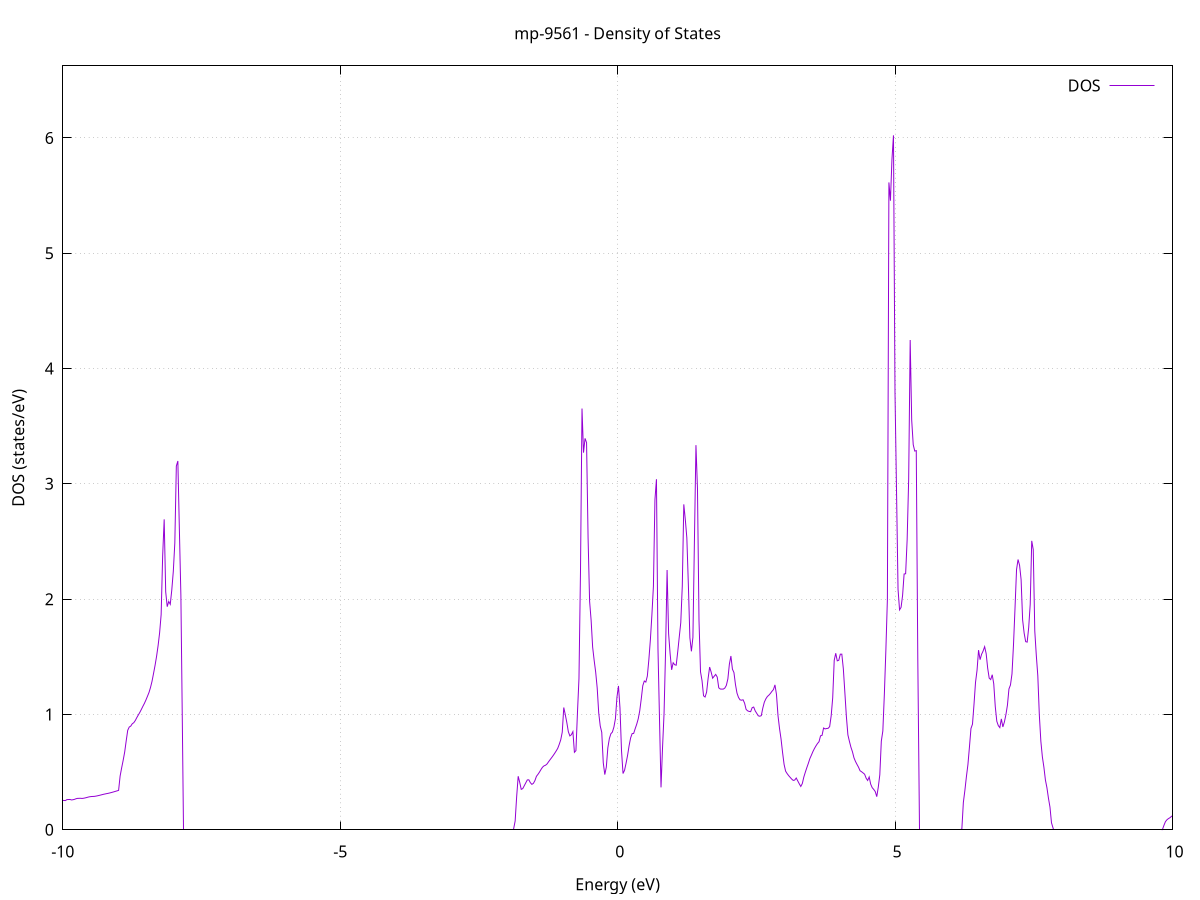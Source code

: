 set title 'mp-9561 - Density of States'
set xlabel 'Energy (eV)'
set ylabel 'DOS (states/eV)'
set grid
set xrange [-10:10]
set yrange [0:6.625]
set xzeroaxis lt -1
set terminal png size 800,600
set output 'mp-9561_dos_gnuplot.png'
plot '-' using 1:2 with lines title 'DOS'
-37.253700 0.000000
-37.226300 0.000000
-37.198900 0.000000
-37.171500 0.000000
-37.144100 0.000000
-37.116700 0.000000
-37.089400 0.000000
-37.062000 0.000000
-37.034600 0.000000
-37.007200 0.000000
-36.979800 0.000000
-36.952500 0.000000
-36.925100 0.000000
-36.897700 0.000000
-36.870300 0.000000
-36.842900 0.000000
-36.815500 0.000000
-36.788200 0.000000
-36.760800 0.000000
-36.733400 0.000000
-36.706000 0.000000
-36.678600 0.000000
-36.651200 0.000000
-36.623900 0.000000
-36.596500 0.000000
-36.569100 0.000000
-36.541700 0.000000
-36.514300 0.000000
-36.486900 0.000000
-36.459600 0.000000
-36.432200 0.000000
-36.404800 0.000000
-36.377400 0.000000
-36.350000 0.000000
-36.322600 0.000000
-36.295300 0.000000
-36.267900 0.000000
-36.240500 0.000000
-36.213100 0.000000
-36.185700 0.000000
-36.158300 0.000000
-36.131000 0.000000
-36.103600 0.000000
-36.076200 0.000000
-36.048800 0.000000
-36.021400 0.000000
-35.994000 0.000000
-35.966700 0.000000
-35.939300 0.000000
-35.911900 0.000000
-35.884500 0.000000
-35.857100 0.000000
-35.829700 0.000000
-35.802400 0.000000
-35.775000 0.000000
-35.747600 0.000000
-35.720200 0.000000
-35.692800 0.000000
-35.665400 0.000000
-35.638100 0.000000
-35.610700 0.000000
-35.583300 0.000000
-35.555900 0.000000
-35.528500 0.000000
-35.501100 0.000000
-35.473800 0.000000
-35.446400 0.000000
-35.419000 0.000000
-35.391600 0.000000
-35.364200 0.000000
-35.336800 0.000000
-35.309500 0.000000
-35.282100 0.000000
-35.254700 0.000000
-35.227300 0.000000
-35.199900 0.000000
-35.172500 0.000000
-35.145200 0.000000
-35.117800 0.000000
-35.090400 0.000000
-35.063000 0.000000
-35.035600 0.000000
-35.008200 0.000000
-34.980900 0.000000
-34.953500 0.000000
-34.926100 0.000000
-34.898700 0.000000
-34.871300 0.000000
-34.843900 0.000000
-34.816600 0.000000
-34.789200 0.000000
-34.761800 13.919600
-34.734400 13.654600
-34.707000 8.464300
-34.679600 13.086300
-34.652300 20.299100
-34.624900 0.000000
-34.597500 0.000000
-34.570100 17.750700
-34.542700 0.000000
-34.515300 0.000000
-34.488000 0.000000
-34.460600 0.000000
-34.433200 0.000000
-34.405800 0.000000
-34.378400 0.000000
-34.351000 0.000000
-34.323700 0.000000
-34.296300 0.000000
-34.268900 0.000000
-34.241500 0.000000
-34.214100 0.000000
-34.186700 0.000000
-34.159400 0.000000
-34.132000 0.000000
-34.104600 0.000000
-34.077200 0.000000
-34.049800 0.000000
-34.022400 0.000000
-33.995100 0.000000
-33.967700 0.000000
-33.940300 0.000000
-33.912900 0.000000
-33.885500 0.000000
-33.858100 0.000000
-33.830800 0.000000
-33.803400 0.000000
-33.776000 0.000000
-33.748600 0.000000
-33.721200 0.000000
-33.693900 0.000000
-33.666500 0.000000
-33.639100 0.000000
-33.611700 0.000000
-33.584300 0.000000
-33.556900 0.000000
-33.529600 0.000000
-33.502200 0.000000
-33.474800 0.000000
-33.447400 0.000000
-33.420000 0.000000
-33.392600 0.000000
-33.365300 0.000000
-33.337900 0.000000
-33.310500 0.000000
-33.283100 0.000000
-33.255700 0.000000
-33.228300 0.000000
-33.201000 0.000000
-33.173600 0.000000
-33.146200 0.000000
-33.118800 0.000000
-33.091400 0.000000
-33.064000 0.000000
-33.036700 0.000000
-33.009300 0.000000
-32.981900 0.000000
-32.954500 0.000000
-32.927100 0.000000
-32.899700 0.000000
-32.872400 0.000000
-32.845000 0.000000
-32.817600 0.000000
-32.790200 0.000000
-32.762800 0.000000
-32.735400 0.000000
-32.708100 0.000000
-32.680700 0.000000
-32.653300 0.000000
-32.625900 0.000000
-32.598500 0.000000
-32.571100 0.000000
-32.543800 0.000000
-32.516400 0.000000
-32.489000 0.000000
-32.461600 0.000000
-32.434200 0.000000
-32.406800 0.000000
-32.379500 0.000000
-32.352100 0.000000
-32.324700 0.000000
-32.297300 0.000000
-32.269900 0.000000
-32.242500 0.000000
-32.215200 0.000000
-32.187800 0.000000
-32.160400 0.000000
-32.133000 0.000000
-32.105600 0.000000
-32.078200 0.000000
-32.050900 0.000000
-32.023500 0.000000
-31.996100 0.000000
-31.968700 0.000000
-31.941300 0.000000
-31.913900 0.000000
-31.886600 0.000000
-31.859200 0.000000
-31.831800 0.000000
-31.804400 0.000000
-31.777000 0.000000
-31.749600 0.000000
-31.722300 0.000000
-31.694900 0.000000
-31.667500 0.000000
-31.640100 0.000000
-31.612700 0.000000
-31.585300 0.000000
-31.558000 0.000000
-31.530600 0.000000
-31.503200 0.000000
-31.475800 0.000000
-31.448400 0.000000
-31.421000 0.000000
-31.393700 0.000000
-31.366300 0.000000
-31.338900 0.000000
-31.311500 0.000000
-31.284100 0.000000
-31.256700 0.000000
-31.229400 0.000000
-31.202000 0.000000
-31.174600 0.000000
-31.147200 0.000000
-31.119800 0.000000
-31.092400 0.000000
-31.065100 0.000000
-31.037700 0.000000
-31.010300 0.000000
-30.982900 0.000000
-30.955500 0.000000
-30.928100 0.000000
-30.900800 0.000000
-30.873400 0.000000
-30.846000 0.000000
-30.818600 0.000000
-30.791200 0.000000
-30.763800 0.000000
-30.736500 0.000000
-30.709100 0.000000
-30.681700 0.000000
-30.654300 0.000000
-30.626900 0.000000
-30.599500 0.000000
-30.572200 0.000000
-30.544800 0.000000
-30.517400 0.000000
-30.490000 0.000000
-30.462600 0.000000
-30.435300 0.000000
-30.407900 0.000000
-30.380500 0.000000
-30.353100 0.000000
-30.325700 0.000000
-30.298300 0.000000
-30.271000 0.000000
-30.243600 0.000000
-30.216200 0.000000
-30.188800 0.000000
-30.161400 0.000000
-30.134000 0.000000
-30.106700 0.000000
-30.079300 0.000000
-30.051900 0.000000
-30.024500 0.000000
-29.997100 0.000000
-29.969700 0.000000
-29.942400 0.000000
-29.915000 0.000000
-29.887600 0.000000
-29.860200 0.000000
-29.832800 0.000000
-29.805400 0.000000
-29.778100 0.000000
-29.750700 0.000000
-29.723300 0.000000
-29.695900 0.000000
-29.668500 0.000000
-29.641100 0.000000
-29.613800 0.000000
-29.586400 0.000000
-29.559000 0.000000
-29.531600 0.000000
-29.504200 0.000000
-29.476800 0.000000
-29.449500 0.000000
-29.422100 0.000000
-29.394700 0.000000
-29.367300 0.000000
-29.339900 0.000000
-29.312500 0.000000
-29.285200 0.000000
-29.257800 0.000000
-29.230400 0.000000
-29.203000 0.000000
-29.175600 0.000000
-29.148200 0.000000
-29.120900 0.000000
-29.093500 0.000000
-29.066100 0.000000
-29.038700 0.000000
-29.011300 0.000000
-28.983900 0.000000
-28.956600 0.000000
-28.929200 0.000000
-28.901800 0.000000
-28.874400 0.000000
-28.847000 0.000000
-28.819600 0.000000
-28.792300 0.000000
-28.764900 0.000000
-28.737500 0.000000
-28.710100 0.000000
-28.682700 0.000000
-28.655300 0.000000
-28.628000 0.000000
-28.600600 0.000000
-28.573200 0.000000
-28.545800 0.000000
-28.518400 0.000000
-28.491000 0.000000
-28.463700 0.000000
-28.436300 0.000000
-28.408900 0.000000
-28.381500 0.000000
-28.354100 0.000000
-28.326700 0.000000
-28.299400 0.000000
-28.272000 0.000000
-28.244600 0.000000
-28.217200 0.000000
-28.189800 0.000000
-28.162400 0.000000
-28.135100 0.000000
-28.107700 0.000000
-28.080300 0.000000
-28.052900 0.000000
-28.025500 0.000000
-27.998100 0.000000
-27.970800 0.000000
-27.943400 0.000000
-27.916000 0.000000
-27.888600 0.000000
-27.861200 0.000000
-27.833800 0.000000
-27.806500 0.000000
-27.779100 0.000000
-27.751700 0.000000
-27.724300 0.000000
-27.696900 0.000000
-27.669500 0.000000
-27.642200 0.000000
-27.614800 0.000000
-27.587400 0.000000
-27.560000 0.000000
-27.532600 0.000000
-27.505200 0.000000
-27.477900 0.000000
-27.450500 0.000000
-27.423100 0.000000
-27.395700 0.000000
-27.368300 0.000000
-27.340900 0.000000
-27.313600 0.000000
-27.286200 0.000000
-27.258800 0.000000
-27.231400 0.000000
-27.204000 0.000000
-27.176700 0.000000
-27.149300 0.000000
-27.121900 0.000000
-27.094500 0.000000
-27.067100 0.000000
-27.039700 0.000000
-27.012400 0.000000
-26.985000 0.000000
-26.957600 0.000000
-26.930200 0.000000
-26.902800 0.000000
-26.875400 0.000000
-26.848100 0.000000
-26.820700 0.000000
-26.793300 0.000000
-26.765900 0.000000
-26.738500 0.000000
-26.711100 0.000000
-26.683800 0.000000
-26.656400 0.000000
-26.629000 0.000000
-26.601600 0.000000
-26.574200 0.000000
-26.546800 0.000000
-26.519500 0.000000
-26.492100 0.000000
-26.464700 0.000000
-26.437300 0.000000
-26.409900 0.000000
-26.382500 0.000000
-26.355200 0.000000
-26.327800 0.000000
-26.300400 0.000000
-26.273000 0.000000
-26.245600 0.000000
-26.218200 0.000000
-26.190900 0.000000
-26.163500 0.000000
-26.136100 0.000000
-26.108700 0.000000
-26.081300 0.000000
-26.053900 0.000000
-26.026600 0.000000
-25.999200 0.000000
-25.971800 0.000000
-25.944400 0.000000
-25.917000 0.000000
-25.889600 0.000000
-25.862300 0.000000
-25.834900 0.000000
-25.807500 0.000000
-25.780100 0.000000
-25.752700 0.000000
-25.725300 0.000000
-25.698000 0.000000
-25.670600 0.000000
-25.643200 0.000000
-25.615800 0.000000
-25.588400 0.000000
-25.561000 0.000000
-25.533700 0.000000
-25.506300 0.000000
-25.478900 0.000000
-25.451500 0.000000
-25.424100 0.000000
-25.396700 0.000000
-25.369400 0.000000
-25.342000 0.000000
-25.314600 0.000000
-25.287200 0.000000
-25.259800 0.000000
-25.232400 0.000000
-25.205100 0.000000
-25.177700 0.000000
-25.150300 0.000000
-25.122900 0.000000
-25.095500 0.000000
-25.068100 0.000000
-25.040800 0.000000
-25.013400 0.000000
-24.986000 0.000000
-24.958600 0.000000
-24.931200 0.000000
-24.903800 0.000000
-24.876500 0.000000
-24.849100 0.000000
-24.821700 0.000000
-24.794300 0.000000
-24.766900 0.000000
-24.739500 0.000000
-24.712200 0.000000
-24.684800 0.000000
-24.657400 0.000000
-24.630000 0.000000
-24.602600 0.000000
-24.575200 0.000000
-24.547900 0.000000
-24.520500 0.000000
-24.493100 0.000000
-24.465700 0.000000
-24.438300 0.000000
-24.410900 0.000000
-24.383600 0.000000
-24.356200 0.000000
-24.328800 0.000000
-24.301400 0.000000
-24.274000 0.000000
-24.246600 0.000000
-24.219300 0.000000
-24.191900 0.000000
-24.164500 0.000000
-24.137100 0.000000
-24.109700 0.000000
-24.082300 0.000000
-24.055000 0.000000
-24.027600 0.000000
-24.000200 0.000000
-23.972800 0.000000
-23.945400 0.000000
-23.918000 0.000000
-23.890700 0.000000
-23.863300 0.000000
-23.835900 0.000000
-23.808500 0.000000
-23.781100 0.000000
-23.753800 0.000000
-23.726400 0.000000
-23.699000 0.000000
-23.671600 0.000000
-23.644200 0.000000
-23.616800 0.000000
-23.589500 0.000000
-23.562100 0.000000
-23.534700 0.000000
-23.507300 0.000000
-23.479900 0.000000
-23.452500 0.000000
-23.425200 0.000000
-23.397800 0.000000
-23.370400 0.000000
-23.343000 0.000000
-23.315600 0.000000
-23.288200 0.000000
-23.260900 0.000000
-23.233500 0.000000
-23.206100 0.000000
-23.178700 0.000000
-23.151300 0.000000
-23.123900 0.000000
-23.096600 0.000000
-23.069200 0.000000
-23.041800 0.000000
-23.014400 0.000000
-22.987000 0.000000
-22.959600 0.000000
-22.932300 0.000000
-22.904900 0.000000
-22.877500 0.000000
-22.850100 0.000000
-22.822700 0.000000
-22.795300 0.000000
-22.768000 0.000000
-22.740600 0.000000
-22.713200 0.000000
-22.685800 0.000000
-22.658400 0.000000
-22.631000 0.000000
-22.603700 0.000000
-22.576300 0.000000
-22.548900 0.000000
-22.521500 0.000000
-22.494100 0.000000
-22.466700 0.000000
-22.439400 0.000000
-22.412000 0.000000
-22.384600 0.000000
-22.357200 0.000000
-22.329800 0.000000
-22.302400 0.000000
-22.275100 0.000000
-22.247700 0.000000
-22.220300 0.000000
-22.192900 0.000000
-22.165500 0.000000
-22.138100 0.000000
-22.110800 0.000000
-22.083400 0.000000
-22.056000 0.000000
-22.028600 0.000000
-22.001200 0.000000
-21.973800 0.000000
-21.946500 0.000000
-21.919100 0.000000
-21.891700 0.000000
-21.864300 0.000000
-21.836900 0.000000
-21.809500 0.000000
-21.782200 0.000000
-21.754800 0.000000
-21.727400 0.000000
-21.700000 0.000000
-21.672600 0.000000
-21.645200 0.000000
-21.617900 0.000000
-21.590500 0.000000
-21.563100 0.000000
-21.535700 0.000000
-21.508300 0.000000
-21.480900 0.000000
-21.453600 0.000000
-21.426200 0.000000
-21.398800 0.000000
-21.371400 0.000000
-21.344000 0.000000
-21.316600 0.000000
-21.289300 0.000000
-21.261900 0.000000
-21.234500 0.000000
-21.207100 0.000000
-21.179700 0.000000
-21.152300 0.000000
-21.125000 0.000000
-21.097600 0.000000
-21.070200 0.000000
-21.042800 0.000000
-21.015400 0.000000
-20.988000 0.000000
-20.960700 0.000000
-20.933300 0.000000
-20.905900 0.000000
-20.878500 0.000000
-20.851100 0.000000
-20.823700 0.000000
-20.796400 0.000000
-20.769000 0.000000
-20.741600 0.000000
-20.714200 0.000000
-20.686800 0.000000
-20.659400 0.000000
-20.632100 0.000000
-20.604700 0.000000
-20.577300 0.000000
-20.549900 0.000000
-20.522500 0.000000
-20.495200 0.000000
-20.467800 0.000000
-20.440400 0.000000
-20.413000 0.000000
-20.385600 0.000000
-20.358200 0.000000
-20.330900 0.000000
-20.303500 0.000000
-20.276100 0.000000
-20.248700 0.000000
-20.221300 0.000000
-20.193900 0.000000
-20.166600 0.000000
-20.139200 0.000000
-20.111800 0.000000
-20.084400 0.000000
-20.057000 0.000000
-20.029600 0.000000
-20.002300 0.000000
-19.974900 0.000000
-19.947500 0.000000
-19.920100 0.000000
-19.892700 0.000000
-19.865300 0.000000
-19.838000 0.000000
-19.810600 0.000000
-19.783200 0.000000
-19.755800 0.000000
-19.728400 0.000000
-19.701000 0.000000
-19.673700 0.000000
-19.646300 0.000000
-19.618900 0.000000
-19.591500 0.000000
-19.564100 0.000000
-19.536700 0.000000
-19.509400 0.000000
-19.482000 0.000000
-19.454600 0.000000
-19.427200 0.000000
-19.399800 0.000000
-19.372400 0.000000
-19.345100 0.000000
-19.317700 0.000000
-19.290300 0.000000
-19.262900 0.000000
-19.235500 0.000000
-19.208100 0.000000
-19.180800 0.000000
-19.153400 0.000000
-19.126000 0.000000
-19.098600 0.000000
-19.071200 0.000000
-19.043800 0.000000
-19.016500 0.000000
-18.989100 0.000000
-18.961700 0.000000
-18.934300 0.000000
-18.906900 0.000000
-18.879500 0.000000
-18.852200 0.000000
-18.824800 0.000000
-18.797400 0.000000
-18.770000 0.000000
-18.742600 0.000000
-18.715200 0.000000
-18.687900 0.000000
-18.660500 0.000000
-18.633100 0.000000
-18.605700 0.000000
-18.578300 0.000000
-18.550900 0.000000
-18.523600 0.000000
-18.496200 0.000000
-18.468800 0.000000
-18.441400 0.000000
-18.414000 0.000000
-18.386600 0.000000
-18.359300 0.000000
-18.331900 0.000000
-18.304500 0.000000
-18.277100 0.000000
-18.249700 0.000000
-18.222300 0.000000
-18.195000 0.000000
-18.167600 0.000000
-18.140200 0.000000
-18.112800 0.000000
-18.085400 0.000000
-18.058000 0.000000
-18.030700 0.000000
-18.003300 0.000000
-17.975900 0.000000
-17.948500 0.000000
-17.921100 0.000000
-17.893700 0.000000
-17.866400 0.000000
-17.839000 0.000000
-17.811600 0.000000
-17.784200 0.000000
-17.756800 0.000000
-17.729400 0.000000
-17.702100 0.000000
-17.674700 0.000000
-17.647300 0.000000
-17.619900 0.000000
-17.592500 0.000000
-17.565100 0.000000
-17.537800 0.000000
-17.510400 0.000000
-17.483000 0.000000
-17.455600 0.000000
-17.428200 0.000000
-17.400800 0.000000
-17.373500 0.000000
-17.346100 0.000000
-17.318700 0.000000
-17.291300 0.000000
-17.263900 0.000000
-17.236600 0.000000
-17.209200 0.000000
-17.181800 0.000000
-17.154400 0.000000
-17.127000 0.000000
-17.099600 0.000000
-17.072300 0.000000
-17.044900 0.000000
-17.017500 0.000000
-16.990100 0.000000
-16.962700 0.000000
-16.935300 0.000000
-16.908000 0.000000
-16.880600 0.000000
-16.853200 0.000000
-16.825800 0.000000
-16.798400 0.000000
-16.771000 0.000000
-16.743700 0.000000
-16.716300 0.000000
-16.688900 0.000000
-16.661500 0.000000
-16.634100 0.000000
-16.606700 0.000000
-16.579400 0.000000
-16.552000 0.000000
-16.524600 0.000000
-16.497200 0.000000
-16.469800 0.000000
-16.442400 0.000000
-16.415100 0.000000
-16.387700 0.000000
-16.360300 0.000000
-16.332900 0.000000
-16.305500 0.000000
-16.278100 0.000000
-16.250800 0.000000
-16.223400 0.000000
-16.196000 0.000000
-16.168600 0.000000
-16.141200 0.000000
-16.113800 0.000000
-16.086500 0.000000
-16.059100 0.000000
-16.031700 0.000000
-16.004300 0.000000
-15.976900 0.000000
-15.949500 0.000000
-15.922200 0.000000
-15.894800 0.000000
-15.867400 0.000000
-15.840000 0.000000
-15.812600 0.000000
-15.785200 0.000000
-15.757900 0.000000
-15.730500 0.000000
-15.703100 0.000000
-15.675700 0.000000
-15.648300 0.000000
-15.620900 0.000000
-15.593600 0.000000
-15.566200 0.000000
-15.538800 0.000000
-15.511400 0.000000
-15.484000 0.000000
-15.456600 0.000000
-15.429300 0.000000
-15.401900 0.000000
-15.374500 0.000000
-15.347100 0.000000
-15.319700 0.000000
-15.292300 0.000000
-15.265000 0.000000
-15.237600 0.000000
-15.210200 0.000000
-15.182800 0.000000
-15.155400 0.000000
-15.128000 0.000000
-15.100700 0.000000
-15.073300 0.000000
-15.045900 0.000000
-15.018500 0.000000
-14.991100 0.000000
-14.963700 0.000000
-14.936400 0.000000
-14.909000 0.000000
-14.881600 0.000000
-14.854200 0.000000
-14.826800 0.000000
-14.799400 0.000000
-14.772100 0.000000
-14.744700 0.000000
-14.717300 0.000000
-14.689900 0.000000
-14.662500 0.000000
-14.635100 0.000000
-14.607800 0.000000
-14.580400 0.000000
-14.553000 0.000000
-14.525600 0.000000
-14.498200 0.000000
-14.470800 0.000000
-14.443500 0.000000
-14.416100 0.000000
-14.388700 0.000000
-14.361300 0.000000
-14.333900 0.000000
-14.306500 0.000000
-14.279200 0.000000
-14.251800 0.000000
-14.224400 0.000000
-14.197000 0.000000
-14.169600 0.000000
-14.142200 0.000000
-14.114900 0.000000
-14.087500 0.000000
-14.060100 0.000000
-14.032700 0.000000
-14.005300 0.000000
-13.978000 0.000000
-13.950600 0.000000
-13.923200 0.000000
-13.895800 0.000000
-13.868400 0.000000
-13.841000 0.000000
-13.813700 0.000000
-13.786300 0.000000
-13.758900 0.000000
-13.731500 0.000000
-13.704100 0.000000
-13.676700 0.000000
-13.649400 0.000000
-13.622000 0.000000
-13.594600 0.000000
-13.567200 0.000000
-13.539800 0.000000
-13.512400 0.000000
-13.485100 0.000000
-13.457700 0.000000
-13.430300 0.000000
-13.402900 0.000000
-13.375500 0.000000
-13.348100 0.000000
-13.320800 0.000000
-13.293400 0.000000
-13.266000 0.000000
-13.238600 0.000000
-13.211200 0.000000
-13.183800 0.000000
-13.156500 0.000000
-13.129100 0.000000
-13.101700 0.000000
-13.074300 0.000000
-13.046900 0.000000
-13.019500 0.000000
-12.992200 0.000000
-12.964800 0.000000
-12.937400 0.000000
-12.910000 0.000000
-12.882600 0.000000
-12.855200 0.000000
-12.827900 0.000000
-12.800500 0.000000
-12.773100 0.000000
-12.745700 0.000000
-12.718300 0.000000
-12.690900 0.000000
-12.663600 0.000000
-12.636200 0.000000
-12.608800 0.000000
-12.581400 0.000000
-12.554000 0.000000
-12.526600 0.000000
-12.499300 0.000000
-12.471900 0.000000
-12.444500 0.000000
-12.417100 0.000000
-12.389700 0.000000
-12.362300 0.000000
-12.335000 0.000000
-12.307600 0.000000
-12.280200 0.000000
-12.252800 0.000000
-12.225400 0.000000
-12.198000 0.000000
-12.170700 0.000000
-12.143300 0.000000
-12.115900 0.000000
-12.088500 0.000000
-12.061100 0.000000
-12.033700 0.000000
-12.006400 0.000000
-11.979000 0.000000
-11.951600 0.000000
-11.924200 0.000000
-11.896800 0.000000
-11.869400 0.000000
-11.842100 0.000000
-11.814700 0.000000
-11.787300 0.000000
-11.759900 0.000000
-11.732500 0.000000
-11.705100 0.000000
-11.677800 0.000000
-11.650400 0.000000
-11.623000 0.000000
-11.595600 0.000000
-11.568200 0.000000
-11.540800 0.000000
-11.513500 0.000000
-11.486100 0.000000
-11.458700 0.000000
-11.431300 0.000000
-11.403900 0.000000
-11.376500 0.000000
-11.349200 0.000000
-11.321800 0.000000
-11.294400 0.000000
-11.267000 0.000000
-11.239600 0.000000
-11.212200 0.000000
-11.184900 0.000000
-11.157500 0.000000
-11.130100 0.000000
-11.102700 0.000000
-11.075300 0.000000
-11.047900 0.000000
-11.020600 0.000000
-10.993200 0.000000
-10.965800 0.000000
-10.938400 0.000000
-10.911000 0.000000
-10.883600 0.000000
-10.856300 0.000000
-10.828900 0.000000
-10.801500 0.000000
-10.774100 0.000000
-10.746700 0.000000
-10.719400 0.000000
-10.692000 0.000000
-10.664600 0.000000
-10.637200 0.000000
-10.609800 0.000000
-10.582400 0.000000
-10.555100 0.000000
-10.527700 0.000000
-10.500300 0.000000
-10.472900 0.000000
-10.445500 0.000000
-10.418100 0.000000
-10.390800 0.000000
-10.363400 0.000000
-10.336000 0.000000
-10.308600 0.000000
-10.281200 0.000000
-10.253800 0.000000
-10.226500 0.000000
-10.199100 0.000000
-10.171700 0.007000
-10.144300 0.107400
-10.116900 0.142400
-10.089500 0.214500
-10.062200 0.266300
-10.034800 0.250600
-10.007400 0.254700
-9.980000 0.254200
-9.952600 0.253200
-9.925200 0.261800
-9.897900 0.262300
-9.870500 0.262900
-9.843100 0.258800
-9.815700 0.260600
-9.788300 0.264000
-9.760900 0.269200
-9.733600 0.272500
-9.706200 0.272700
-9.678800 0.273000
-9.651400 0.271800
-9.624000 0.273600
-9.596600 0.276400
-9.569300 0.279700
-9.541900 0.283500
-9.514500 0.286400
-9.487100 0.288100
-9.459700 0.289100
-9.432300 0.289600
-9.405000 0.291700
-9.377600 0.294400
-9.350200 0.297500
-9.322800 0.300700
-9.295400 0.304100
-9.268000 0.307500
-9.240700 0.310300
-9.213300 0.313200
-9.185900 0.315700
-9.158500 0.318800
-9.131100 0.322200
-9.103700 0.325800
-9.076400 0.329700
-9.049000 0.333600
-9.021600 0.337500
-8.994200 0.341700
-8.966800 0.465900
-8.939400 0.536600
-8.912100 0.601700
-8.884700 0.674000
-8.857300 0.771100
-8.829900 0.862600
-8.802500 0.891000
-8.775100 0.899000
-8.747800 0.919500
-8.720400 0.928700
-8.693000 0.947900
-8.665600 0.973400
-8.638200 0.996100
-8.610800 1.018900
-8.583500 1.044500
-8.556100 1.071200
-8.528700 1.096600
-8.501300 1.125800
-8.473900 1.157900
-8.446500 1.190500
-8.419200 1.234000
-8.391800 1.287700
-8.364400 1.355700
-8.337000 1.425900
-8.309600 1.504400
-8.282200 1.597900
-8.254900 1.708200
-8.227500 1.865800
-8.200100 2.376300
-8.172700 2.692300
-8.145300 2.063200
-8.117900 1.934800
-8.090600 1.980200
-8.063200 1.955300
-8.035800 2.078600
-8.008400 2.240400
-7.981000 2.486900
-7.953600 3.154900
-7.926300 3.198200
-7.898900 2.606200
-7.871500 2.028900
-7.844100 0.869400
-7.816700 0.000000
-7.789300 0.000000
-7.762000 0.000000
-7.734600 0.000000
-7.707200 0.000000
-7.679800 0.000000
-7.652400 0.000000
-7.625000 0.000000
-7.597700 0.000000
-7.570300 0.000000
-7.542900 0.000000
-7.515500 0.000000
-7.488100 0.000000
-7.460800 0.000000
-7.433400 0.000000
-7.406000 0.000000
-7.378600 0.000000
-7.351200 0.000000
-7.323800 0.000000
-7.296500 0.000000
-7.269100 0.000000
-7.241700 0.000000
-7.214300 0.000000
-7.186900 0.000000
-7.159500 0.000000
-7.132200 0.000000
-7.104800 0.000000
-7.077400 0.000000
-7.050000 0.000000
-7.022600 0.000000
-6.995200 0.000000
-6.967900 0.000000
-6.940500 0.000000
-6.913100 0.000000
-6.885700 0.000000
-6.858300 0.000000
-6.830900 0.000000
-6.803600 0.000000
-6.776200 0.000000
-6.748800 0.000000
-6.721400 0.000000
-6.694000 0.000000
-6.666600 0.000000
-6.639300 0.000000
-6.611900 0.000000
-6.584500 0.000000
-6.557100 0.000000
-6.529700 0.000000
-6.502300 0.000000
-6.475000 0.000000
-6.447600 0.000000
-6.420200 0.000000
-6.392800 0.000000
-6.365400 0.000000
-6.338000 0.000000
-6.310700 0.000000
-6.283300 0.000000
-6.255900 0.000000
-6.228500 0.000000
-6.201100 0.000000
-6.173700 0.000000
-6.146400 0.000000
-6.119000 0.000000
-6.091600 0.000000
-6.064200 0.000000
-6.036800 0.000000
-6.009400 0.000000
-5.982100 0.000000
-5.954700 0.000000
-5.927300 0.000000
-5.899900 0.000000
-5.872500 0.000000
-5.845100 0.000000
-5.817800 0.000000
-5.790400 0.000000
-5.763000 0.000000
-5.735600 0.000000
-5.708200 0.000000
-5.680800 0.000000
-5.653500 0.000000
-5.626100 0.000000
-5.598700 0.000000
-5.571300 0.000000
-5.543900 0.000000
-5.516500 0.000000
-5.489200 0.000000
-5.461800 0.000000
-5.434400 0.000000
-5.407000 0.000000
-5.379600 0.000000
-5.352200 0.000000
-5.324900 0.000000
-5.297500 0.000000
-5.270100 0.000000
-5.242700 0.000000
-5.215300 0.000000
-5.187900 0.000000
-5.160600 0.000000
-5.133200 0.000000
-5.105800 0.000000
-5.078400 0.000000
-5.051000 0.000000
-5.023600 0.000000
-4.996300 0.000000
-4.968900 0.000000
-4.941500 0.000000
-4.914100 0.000000
-4.886700 0.000000
-4.859300 0.000000
-4.832000 0.000000
-4.804600 0.000000
-4.777200 0.000000
-4.749800 0.000000
-4.722400 0.000000
-4.695000 0.000000
-4.667700 0.000000
-4.640300 0.000000
-4.612900 0.000000
-4.585500 0.000000
-4.558100 0.000000
-4.530700 0.000000
-4.503400 0.000000
-4.476000 0.000000
-4.448600 0.000000
-4.421200 0.000000
-4.393800 0.000000
-4.366400 0.000000
-4.339100 0.000000
-4.311700 0.000000
-4.284300 0.000000
-4.256900 0.000000
-4.229500 0.000000
-4.202200 0.000000
-4.174800 0.000000
-4.147400 0.000000
-4.120000 0.000000
-4.092600 0.000000
-4.065200 0.000000
-4.037900 0.000000
-4.010500 0.000000
-3.983100 0.000000
-3.955700 0.000000
-3.928300 0.000000
-3.900900 0.000000
-3.873600 0.000000
-3.846200 0.000000
-3.818800 0.000000
-3.791400 0.000000
-3.764000 0.000000
-3.736600 0.000000
-3.709300 0.000000
-3.681900 0.000000
-3.654500 0.000000
-3.627100 0.000000
-3.599700 0.000000
-3.572300 0.000000
-3.545000 0.000000
-3.517600 0.000000
-3.490200 0.000000
-3.462800 0.000000
-3.435400 0.000000
-3.408000 0.000000
-3.380700 0.000000
-3.353300 0.000000
-3.325900 0.000000
-3.298500 0.000000
-3.271100 0.000000
-3.243700 0.000000
-3.216400 0.000000
-3.189000 0.000000
-3.161600 0.000000
-3.134200 0.000000
-3.106800 0.000000
-3.079400 0.000000
-3.052100 0.000000
-3.024700 0.000000
-2.997300 0.000000
-2.969900 0.000000
-2.942500 0.000000
-2.915100 0.000000
-2.887800 0.000000
-2.860400 0.000000
-2.833000 0.000000
-2.805600 0.000000
-2.778200 0.000000
-2.750800 0.000000
-2.723500 0.000000
-2.696100 0.000000
-2.668700 0.000000
-2.641300 0.000000
-2.613900 0.000000
-2.586500 0.000000
-2.559200 0.000000
-2.531800 0.000000
-2.504400 0.000000
-2.477000 0.000000
-2.449600 0.000000
-2.422200 0.000000
-2.394900 0.000000
-2.367500 0.000000
-2.340100 0.000000
-2.312700 0.000000
-2.285300 0.000000
-2.257900 0.000000
-2.230600 0.000000
-2.203200 0.000000
-2.175800 0.000000
-2.148400 0.000000
-2.121000 0.000000
-2.093600 0.000000
-2.066300 0.000000
-2.038900 0.000000
-2.011500 0.000000
-1.984100 0.000000
-1.956700 0.000000
-1.929300 0.000000
-1.902000 0.000000
-1.874600 0.000000
-1.847200 0.076000
-1.819800 0.289100
-1.792400 0.464300
-1.765000 0.411100
-1.737700 0.350600
-1.710300 0.357000
-1.682900 0.382100
-1.655500 0.407300
-1.628100 0.432400
-1.600700 0.433300
-1.573400 0.408600
-1.546000 0.393900
-1.518600 0.402500
-1.491200 0.426400
-1.463800 0.463500
-1.436400 0.480700
-1.409100 0.500200
-1.381700 0.522700
-1.354300 0.542500
-1.326900 0.554300
-1.299500 0.559800
-1.272100 0.571000
-1.244800 0.590100
-1.217400 0.608000
-1.190000 0.625200
-1.162600 0.643400
-1.135200 0.662900
-1.107800 0.683600
-1.080500 0.705500
-1.053100 0.740200
-1.025700 0.780000
-0.998300 0.846400
-0.970900 1.060300
-0.943600 0.998500
-0.916200 0.930700
-0.888800 0.851100
-0.861400 0.814100
-0.834000 0.824400
-0.806600 0.851000
-0.779300 0.672000
-0.751900 0.686300
-0.724500 1.013100
-0.697100 1.311300
-0.669700 2.234600
-0.642300 3.653300
-0.615000 3.270600
-0.587600 3.394500
-0.560200 3.357600
-0.532800 2.532000
-0.505400 1.981400
-0.478000 1.816800
-0.450700 1.584200
-0.423300 1.469300
-0.395900 1.367300
-0.368500 1.229500
-0.341100 1.013300
-0.313700 0.900400
-0.286400 0.844800
-0.259000 0.581000
-0.231600 0.478700
-0.204200 0.543200
-0.176800 0.710600
-0.149400 0.791000
-0.122100 0.832700
-0.094700 0.847200
-0.067300 0.891000
-0.039900 0.963900
-0.012500 1.149500
0.014900 1.247400
0.042200 1.055200
0.069600 0.686300
0.097000 0.487800
0.124400 0.516200
0.151800 0.577600
0.179200 0.646000
0.206500 0.729600
0.233900 0.796600
0.261300 0.834000
0.288700 0.835800
0.316100 0.876900
0.343500 0.915200
0.370800 0.961900
0.398200 1.031700
0.425600 1.135000
0.453000 1.249300
0.480400 1.290100
0.507800 1.281000
0.535100 1.332800
0.562500 1.475500
0.589900 1.647500
0.617300 1.863800
0.644700 2.111200
0.672100 2.861400
0.699400 3.040100
0.726800 1.571200
0.754200 0.965200
0.781600 0.367500
0.809000 0.712800
0.836400 1.008700
0.863700 1.549800
0.891100 2.252700
0.918500 1.701100
0.945900 1.525400
0.973300 1.387100
1.000700 1.448600
1.028000 1.431300
1.055400 1.427400
1.082800 1.543400
1.110200 1.670500
1.137600 1.795900
1.165000 2.114100
1.192300 2.822200
1.219700 2.689100
1.247100 2.531200
1.274500 2.125500
1.301900 1.665300
1.329300 1.547700
1.356600 1.668500
1.384000 2.513300
1.411400 3.335700
1.438800 2.958600
1.466200 1.818100
1.493600 1.369300
1.520900 1.293100
1.548300 1.161900
1.575700 1.151300
1.603100 1.193200
1.630500 1.312400
1.657900 1.411200
1.685200 1.367700
1.712600 1.314700
1.740000 1.331500
1.767400 1.347400
1.794800 1.324200
1.822200 1.231100
1.849500 1.220700
1.876900 1.219900
1.904300 1.220200
1.931700 1.228900
1.959100 1.252100
1.986500 1.308300
2.013800 1.436300
2.041200 1.507100
2.068600 1.393000
2.096000 1.363600
2.123400 1.259800
2.150800 1.185600
2.178100 1.147800
2.205500 1.127100
2.232900 1.123700
2.260300 1.127500
2.287700 1.098400
2.315100 1.044200
2.342400 1.031600
2.369800 1.026300
2.397200 1.024300
2.424600 1.059100
2.452000 1.064400
2.479300 1.031200
2.506700 1.010000
2.534100 0.988600
2.561500 0.984700
2.588900 0.989900
2.616300 1.055500
2.643600 1.106600
2.671000 1.135400
2.698400 1.155800
2.725800 1.167500
2.753200 1.182500
2.780600 1.200400
2.807900 1.216000
2.835300 1.256700
2.862700 1.172800
2.890100 0.990000
2.917500 0.878500
2.944900 0.787700
2.972200 0.671200
2.999600 0.567600
3.027000 0.508700
3.054400 0.487400
3.081800 0.469700
3.109200 0.454700
3.136500 0.439900
3.163900 0.428200
3.191300 0.431100
3.218700 0.448800
3.246100 0.423700
3.273500 0.398500
3.300800 0.375700
3.328200 0.400800
3.355600 0.457300
3.383000 0.500100
3.410400 0.539900
3.437800 0.577600
3.465100 0.618300
3.492500 0.647700
3.519900 0.678900
3.547300 0.705200
3.574700 0.727900
3.602100 0.748400
3.629400 0.763900
3.656800 0.814800
3.684200 0.818800
3.711600 0.882700
3.739000 0.874800
3.766400 0.878200
3.793700 0.880000
3.821100 0.894600
3.848500 0.988500
3.875900 1.144300
3.903300 1.469700
3.930700 1.530900
3.958000 1.465100
3.985400 1.469900
4.012800 1.522800
4.040200 1.523200
4.067600 1.396400
4.095000 1.191100
4.122300 0.983200
4.149700 0.823100
4.177100 0.766900
4.204500 0.715800
4.231900 0.676400
4.259300 0.624200
4.286600 0.592300
4.314000 0.566800
4.341400 0.542700
4.368800 0.511900
4.396200 0.503400
4.423600 0.492900
4.450900 0.482000
4.478300 0.447700
4.505700 0.427800
4.533100 0.458100
4.560500 0.395700
4.587900 0.365200
4.615200 0.350000
4.642600 0.331300
4.670000 0.287200
4.697400 0.369500
4.724800 0.476600
4.752200 0.769100
4.779500 0.857000
4.806900 1.175700
4.834300 1.559500
4.861700 2.000900
4.889100 5.614200
4.916500 5.455900
4.943800 5.812100
4.971200 6.022500
4.998600 3.798200
5.026000 2.943700
5.053400 2.085900
5.080800 1.907200
5.108100 1.929000
5.135500 2.032700
5.162900 2.218300
5.190300 2.220400
5.217700 2.515900
5.245100 3.040600
5.272400 4.247400
5.299800 3.551100
5.327200 3.339700
5.354600 3.284500
5.382000 3.288200
5.409400 1.487800
5.436700 0.000000
5.464100 0.000000
5.491500 0.000000
5.518900 0.000000
5.546300 0.000000
5.573700 0.000000
5.601000 0.000000
5.628400 0.000000
5.655800 0.000000
5.683200 0.000000
5.710600 0.000000
5.737900 0.000000
5.765300 0.000000
5.792700 0.000000
5.820100 0.000000
5.847500 0.000000
5.874900 0.000000
5.902200 0.000000
5.929600 0.000000
5.957000 0.000000
5.984400 0.000000
6.011800 0.000000
6.039200 0.000000
6.066500 0.000000
6.093900 0.000000
6.121300 0.000000
6.148700 0.000000
6.176100 0.000000
6.203500 0.005900
6.230800 0.237400
6.258200 0.341300
6.285600 0.459900
6.313000 0.565600
6.340400 0.717900
6.367800 0.878300
6.395100 0.915600
6.422500 1.087100
6.449900 1.278300
6.477300 1.383000
6.504700 1.558100
6.532100 1.475100
6.559400 1.522200
6.586800 1.550400
6.614200 1.587900
6.641600 1.527900
6.669000 1.401300
6.696400 1.315000
6.723700 1.302900
6.751100 1.344700
6.778500 1.265600
6.805900 1.068200
6.833300 0.941400
6.860700 0.903300
6.888000 0.886000
6.915400 0.961700
6.942800 0.891800
6.970200 0.934900
6.997600 0.998200
7.025000 1.080400
7.052300 1.221200
7.079700 1.255800
7.107100 1.351600
7.134500 1.605500
7.161900 1.923500
7.189300 2.257300
7.216600 2.343800
7.244000 2.293700
7.271400 2.169700
7.298800 1.820000
7.326200 1.705600
7.353600 1.631600
7.380900 1.627500
7.408300 1.754400
7.435700 1.956400
7.463100 2.505700
7.490500 2.429900
7.517900 1.724500
7.545200 1.514200
7.572600 1.335400
7.600000 0.995400
7.627400 0.767700
7.654800 0.631900
7.682200 0.542800
7.709500 0.431900
7.736900 0.364800
7.764300 0.273900
7.791700 0.196800
7.819100 0.060600
7.846500 0.000000
7.873800 0.000000
7.901200 0.000000
7.928600 0.000000
7.956000 0.000000
7.983400 0.000000
8.010800 0.000000
8.038100 0.000000
8.065500 0.000000
8.092900 0.000000
8.120300 0.000000
8.147700 0.000000
8.175100 0.000000
8.202400 0.000000
8.229800 0.000000
8.257200 0.000000
8.284600 0.000000
8.312000 0.000000
8.339400 0.000000
8.366700 0.000000
8.394100 0.000000
8.421500 0.000000
8.448900 0.000000
8.476300 0.000000
8.503700 0.000000
8.531000 0.000000
8.558400 0.000000
8.585800 0.000000
8.613200 0.000000
8.640600 0.000000
8.668000 0.000000
8.695300 0.000000
8.722700 0.000000
8.750100 0.000000
8.777500 0.000000
8.804900 0.000000
8.832300 0.000000
8.859600 0.000000
8.887000 0.000000
8.914400 0.000000
8.941800 0.000000
8.969200 0.000000
8.996500 0.000000
9.023900 0.000000
9.051300 0.000000
9.078700 0.000000
9.106100 0.000000
9.133500 0.000000
9.160800 0.000000
9.188200 0.000000
9.215600 0.000000
9.243000 0.000000
9.270400 0.000000
9.297800 0.000000
9.325100 0.000000
9.352500 0.000000
9.379900 0.000000
9.407300 0.000000
9.434700 0.000000
9.462100 0.000000
9.489400 0.000000
9.516800 0.000000
9.544200 0.000000
9.571600 0.000000
9.599000 0.000000
9.626400 0.000000
9.653700 0.000000
9.681100 0.000000
9.708500 0.000000
9.735900 0.000000
9.763300 0.000000
9.790700 0.000000
9.818000 0.001300
9.845400 0.037900
9.872800 0.070400
9.900200 0.086900
9.927600 0.097200
9.955000 0.104800
9.982300 0.116500
10.009700 0.124200
10.037100 0.129900
10.064500 0.137000
10.091900 0.144500
10.119300 0.151400
10.146600 0.157500
10.174000 0.164200
10.201400 0.171700
10.228800 0.180400
10.256200 0.189400
10.283600 0.198300
10.310900 0.206800
10.338300 0.214000
10.365700 0.220700
10.393100 0.227800
10.420500 0.235100
10.447900 0.244000
10.475200 0.258500
10.502600 0.279600
10.530000 0.304900
10.557400 0.341200
10.584800 0.352300
10.612200 0.367300
10.639500 0.385300
10.666900 0.407900
10.694300 0.436700
10.721700 0.469500
10.749100 0.515400
10.776500 0.561500
10.803800 0.612900
10.831200 0.656100
10.858600 0.698200
10.886000 0.760800
10.913400 0.860700
10.940800 0.957300
10.968100 0.983600
10.995500 0.997800
11.022900 1.019000
11.050300 0.974500
11.077700 0.969100
11.105100 0.963800
11.132400 0.959400
11.159800 0.957100
11.187200 0.966000
11.214600 0.980200
11.242000 0.982000
11.269400 0.995300
11.296700 1.006800
11.324100 1.010200
11.351500 1.002500
11.378900 0.991200
11.406300 0.998400
11.433700 1.018400
11.461000 1.021500
11.488400 1.016000
11.515800 1.007600
11.543200 1.011600
11.570600 1.021400
11.598000 1.017300
11.625300 1.043700
11.652700 1.086700
11.680100 1.132300
11.707500 1.118400
11.734900 1.116500
11.762300 1.109100
11.789600 1.105100
11.817000 1.101900
11.844400 1.100500
11.871800 1.099900
11.899200 1.088300
11.926600 1.094900
11.953900 1.112600
11.981300 1.129900
12.008700 1.077400
12.036100 1.057000
12.063500 0.995500
12.090900 0.943600
12.118200 0.845300
12.145600 0.743600
12.173000 0.755700
12.200400 0.784100
12.227800 0.811600
12.255100 0.867500
12.282500 0.931500
12.309900 1.000800
12.337300 1.075800
12.364700 1.117800
12.392100 1.136900
12.419400 1.150300
12.446800 1.163800
12.474200 1.191300
12.501600 1.241500
12.529000 1.324500
12.556400 1.401300
12.583700 1.459600
12.611100 1.424700
12.638500 1.374500
12.665900 1.320300
12.693300 1.272800
12.720700 1.237600
12.748000 1.211700
12.775400 1.184100
12.802800 1.167900
12.830200 1.157500
12.857600 1.148200
12.885000 1.154300
12.912300 1.182100
12.939700 1.212500
12.967100 1.252200
12.994500 1.305600
13.021900 1.325500
13.049300 1.316700
13.076600 1.307700
13.104000 1.279100
13.131400 1.233100
13.158800 1.185500
13.186200 1.150200
13.213600 1.106900
13.240900 1.054900
13.268300 0.999700
13.295700 0.970700
13.323100 0.949700
13.350500 0.940600
13.377900 0.946300
13.405200 0.959900
13.432600 0.973900
13.460000 1.001600
13.487400 1.011500
13.514800 0.953000
13.542200 0.910800
13.569500 0.902700
13.596900 0.886300
13.624300 0.897400
13.651700 0.922100
13.679100 0.946100
13.706500 0.983400
13.733800 1.022400
13.761200 1.070300
13.788600 1.097600
13.816000 1.162000
13.843400 1.185200
13.870800 1.163800
13.898100 1.188000
13.925500 1.152800
13.952900 1.119100
13.980300 1.072000
14.007700 0.963300
14.035100 0.886200
14.062400 0.839000
14.089800 0.801300
14.117200 0.782600
14.144600 0.756400
14.172000 0.701600
14.199400 0.633800
14.226700 0.623100
14.254100 0.605700
14.281500 0.594300
14.308900 0.616700
14.336300 0.658000
14.363700 0.694800
14.391000 0.495700
14.418400 0.433600
14.445800 0.394200
14.473200 0.348600
14.500600 0.310500
14.528000 0.277200
14.555300 0.250500
14.582700 0.229400
14.610100 0.199500
14.637500 0.171800
14.664900 0.144200
14.692300 0.115100
14.719600 0.077800
14.747000 0.063700
14.774400 0.058700
14.801800 0.047300
14.829200 0.038000
14.856600 0.030800
14.883900 0.024400
14.911300 0.017900
14.938700 0.011300
14.966100 0.004600
14.993500 0.000000
15.020900 0.000000
15.048200 0.000000
15.075600 0.000000
15.103000 0.000000
15.130400 0.000000
15.157800 0.000000
15.185200 0.000000
15.212500 0.000000
15.239900 0.000000
15.267300 0.000000
15.294700 0.000000
15.322100 0.000000
15.349500 0.000000
15.376800 0.000000
15.404200 0.000000
15.431600 0.000000
15.459000 0.000000
15.486400 0.000000
15.513700 0.000000
15.541100 0.000000
15.568500 0.000000
15.595900 0.000000
15.623300 0.000000
15.650700 0.000000
15.678000 0.000000
15.705400 0.000000
15.732800 0.000000
15.760200 0.000000
15.787600 0.000000
15.815000 0.000000
15.842300 0.000000
15.869700 0.000000
15.897100 0.000000
15.924500 0.000000
15.951900 0.000000
15.979300 0.000000
16.006600 0.000000
16.034000 0.000000
16.061400 0.000000
16.088800 0.000000
16.116200 0.000000
16.143600 0.000000
16.170900 0.000000
16.198300 0.000000
16.225700 0.000000
16.253100 0.000000
16.280500 0.000000
16.307900 0.000000
16.335200 0.000000
16.362600 0.000000
16.390000 0.000000
16.417400 0.000000
16.444800 0.000000
16.472200 0.000000
16.499500 0.000000
16.526900 0.000000
16.554300 0.000000
16.581700 0.000000
16.609100 0.000000
16.636500 0.000000
16.663800 0.000000
16.691200 0.000000
16.718600 0.000000
16.746000 0.000000
16.773400 0.000000
16.800800 0.000000
16.828100 0.000000
16.855500 0.000000
16.882900 0.000000
16.910300 0.000000
16.937700 0.000000
16.965100 0.000000
16.992400 0.000000
17.019800 0.000000
17.047200 0.000000
17.074600 0.000000
17.102000 0.000000
17.129400 0.000000
17.156700 0.000000
17.184100 0.000000
17.211500 0.000000
17.238900 0.000000
17.266300 0.000000
17.293700 0.000000
17.321000 0.000000
17.348400 0.000000
17.375800 0.000000
17.403200 0.000000
17.430600 0.000000
17.458000 0.000000
17.485300 0.000000
17.512700 0.000000
e
